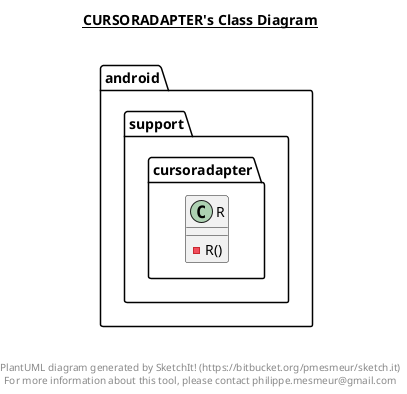 @startuml

title __CURSORADAPTER's Class Diagram__\n

  namespace android.support.cursoradapter {
    class android.support.cursoradapter.R {
        - R()
    }
  }
  



right footer


PlantUML diagram generated by SketchIt! (https://bitbucket.org/pmesmeur/sketch.it)
For more information about this tool, please contact philippe.mesmeur@gmail.com
endfooter

@enduml
